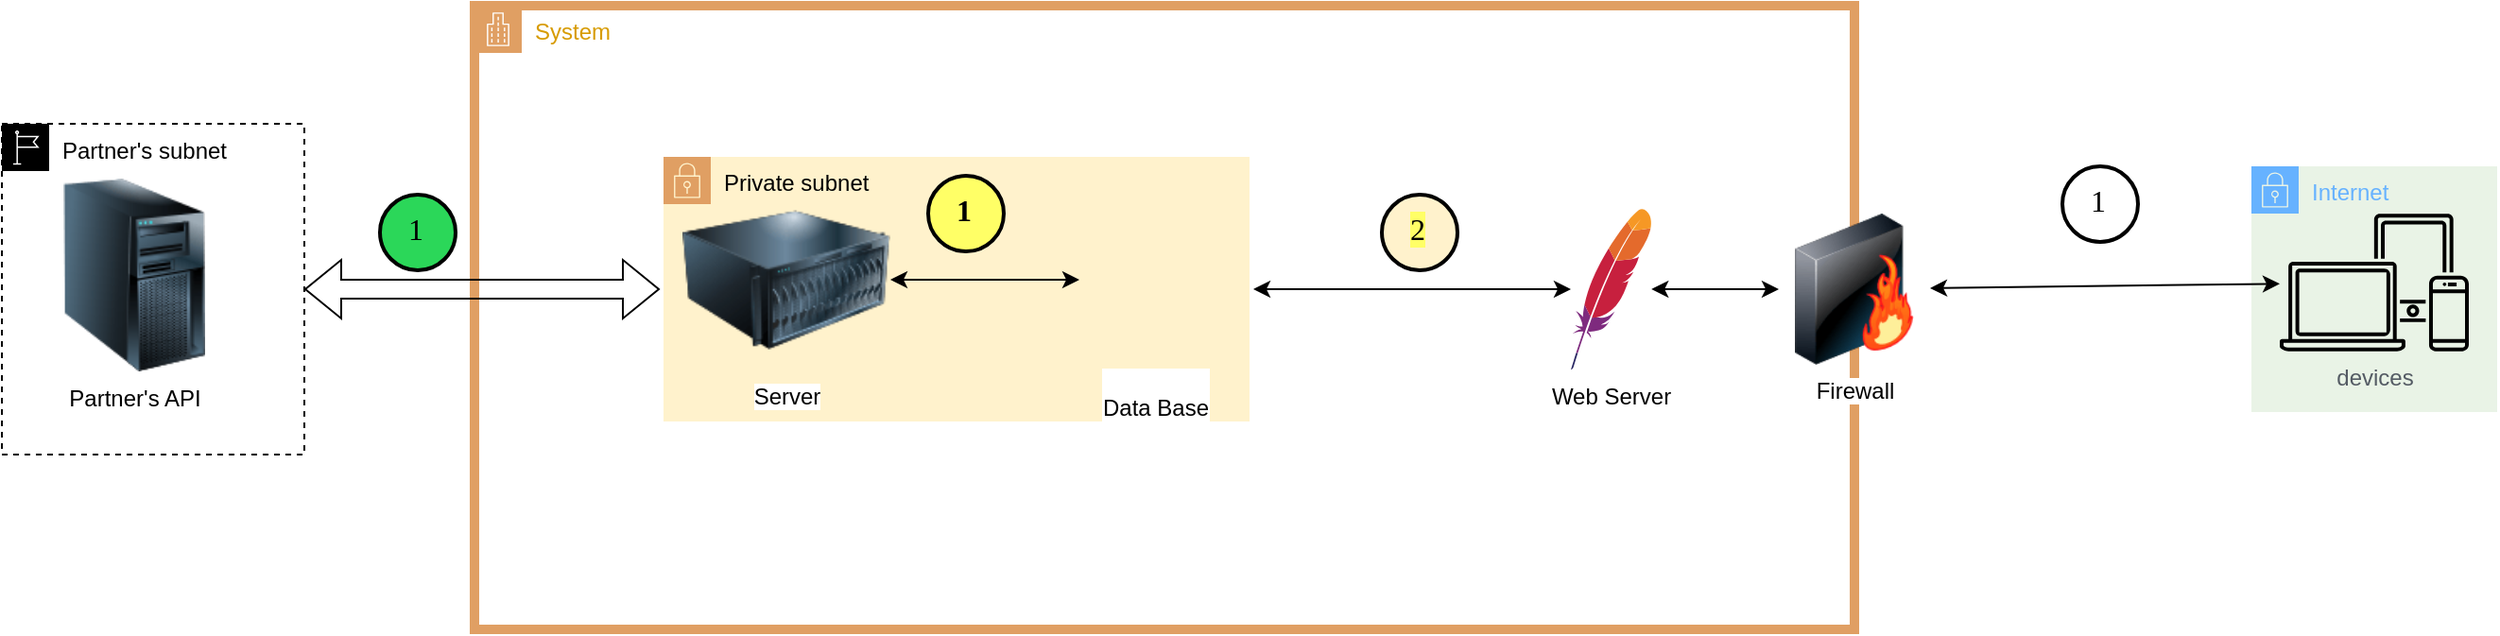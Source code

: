 <mxfile version="15.9.6" type="github">
  <diagram id="Ht1M8jgEwFfnCIfOTk4-" name="Page-1">
    <mxGraphModel dx="2062" dy="2751" grid="1" gridSize="10" guides="1" tooltips="1" connect="1" arrows="1" fold="1" page="1" pageScale="1" pageWidth="1169" pageHeight="827" math="0" shadow="0">
      <root>
        <mxCell id="0" />
        <mxCell id="1" parent="0" />
        <mxCell id="bbJUXdScnfACV2wAAi5e-44" value="Partner&#39;s subnet" style="points=[[0,0],[0.25,0],[0.5,0],[0.75,0],[1,0],[1,0.25],[1,0.5],[1,0.75],[1,1],[0.75,1],[0.5,1],[0.25,1],[0,1],[0,0.75],[0,0.5],[0,0.25]];outlineConnect=0;html=1;whiteSpace=wrap;fontSize=12;fontStyle=0;container=1;pointerEvents=0;collapsible=0;recursiveResize=0;shape=mxgraph.aws4.group;grIcon=mxgraph.aws4.group_region;verticalAlign=top;align=left;spacingLeft=30;dashed=1;" vertex="1" parent="1">
          <mxGeometry y="-1547.5" width="160" height="175" as="geometry" />
        </mxCell>
        <mxCell id="bbJUXdScnfACV2wAAi5e-56" value="Partner&#39;s API&lt;br&gt;" style="image;html=1;image=img/lib/clip_art/computers/Server_Tower_128x128.png;fillColor=#000000;gradientColor=none;" vertex="1" parent="bbJUXdScnfACV2wAAi5e-44">
          <mxGeometry y="29" width="140" height="102" as="geometry" />
        </mxCell>
        <mxCell id="bbJUXdScnfACV2wAAi5e-46" value="&lt;font color=&quot;#d79b00&quot;&gt;System&lt;/font&gt;" style="points=[[0,0],[0.25,0],[0.5,0],[0.75,0],[1,0],[1,0.25],[1,0.5],[1,0.75],[1,1],[0.75,1],[0.5,1],[0.25,1],[0,1],[0,0.75],[0,0.5],[0,0.25]];outlineConnect=0;html=1;whiteSpace=wrap;fontSize=12;fontStyle=0;container=1;pointerEvents=0;collapsible=0;recursiveResize=0;shape=mxgraph.aws4.group;grIcon=mxgraph.aws4.group_corporate_data_center;verticalAlign=top;align=left;spacingLeft=30;strokeWidth=5;strokeColor=#E09F63;" vertex="1" parent="1">
          <mxGeometry x="250" y="-1610" width="730" height="330" as="geometry" />
        </mxCell>
        <mxCell id="bbJUXdScnfACV2wAAi5e-9" value="Web Server" style="dashed=0;outlineConnect=0;html=1;align=center;labelPosition=center;verticalLabelPosition=bottom;verticalAlign=top;shape=mxgraph.weblogos.apache;fillColor=#000000;gradientColor=none;" vertex="1" parent="bbJUXdScnfACV2wAAi5e-46">
          <mxGeometry x="580" y="107.4" width="42.6" height="85.2" as="geometry" />
        </mxCell>
        <mxCell id="bbJUXdScnfACV2wAAi5e-14" value="" style="endArrow=classic;startArrow=classic;html=1;rounded=0;entryX=1;entryY=0.5;entryDx=0;entryDy=0;" edge="1" parent="bbJUXdScnfACV2wAAi5e-46" source="bbJUXdScnfACV2wAAi5e-9" target="bbJUXdScnfACV2wAAi5e-59">
          <mxGeometry width="50" height="50" relative="1" as="geometry">
            <mxPoint x="400" y="120" as="sourcePoint" />
            <mxPoint x="450" y="148" as="targetPoint" />
          </mxGeometry>
        </mxCell>
        <mxCell id="bbJUXdScnfACV2wAAi5e-59" value="Private subnet" style="points=[[0,0],[0.25,0],[0.5,0],[0.75,0],[1,0],[1,0.25],[1,0.5],[1,0.75],[1,1],[0.75,1],[0.5,1],[0.25,1],[0,1],[0,0.75],[0,0.5],[0,0.25]];outlineConnect=0;html=1;whiteSpace=wrap;fontSize=12;fontStyle=0;container=1;pointerEvents=0;collapsible=0;recursiveResize=0;shape=mxgraph.aws4.group;grIcon=mxgraph.aws4.group_security_group;grStroke=0;verticalAlign=top;align=left;spacingLeft=30;strokeWidth=6;perimeterSpacing=2;strokeColor=#E09F63;sketch=0;shadow=0;fillColor=#FFF2CC;" vertex="1" parent="bbJUXdScnfACV2wAAi5e-46">
          <mxGeometry x="100" y="80" width="310" height="140" as="geometry" />
        </mxCell>
        <mxCell id="bbJUXdScnfACV2wAAi5e-26" value="Server" style="image;html=1;image=img/lib/clip_art/computers/Server_128x128.png;fillColor=#000000;gradientColor=none;" vertex="1" parent="bbJUXdScnfACV2wAAi5e-59">
          <mxGeometry x="10" y="17.3" width="110" height="95.4" as="geometry" />
        </mxCell>
        <mxCell id="bbJUXdScnfACV2wAAi5e-41" value="&lt;br&gt;Data Base" style="shape=image;html=1;verticalAlign=top;verticalLabelPosition=bottom;labelBackgroundColor=#ffffff;imageAspect=0;aspect=fixed;image=https://cdn2.iconfinder.com/data/icons/font-awesome/1792/database-128.png;fillColor=#000000;gradientColor=none;" vertex="1" parent="bbJUXdScnfACV2wAAi5e-59">
          <mxGeometry x="220" y="25" width="80" height="80" as="geometry" />
        </mxCell>
        <mxCell id="bbJUXdScnfACV2wAAi5e-30" value="" style="endArrow=classic;startArrow=classic;html=1;rounded=0;" edge="1" parent="bbJUXdScnfACV2wAAi5e-59" source="bbJUXdScnfACV2wAAi5e-26" target="bbJUXdScnfACV2wAAi5e-41">
          <mxGeometry width="50" height="50" relative="1" as="geometry">
            <mxPoint x="300" y="-95.59" as="sourcePoint" />
            <mxPoint x="400" y="-95.899" as="targetPoint" />
          </mxGeometry>
        </mxCell>
        <mxCell id="bbJUXdScnfACV2wAAi5e-63" value="&lt;b&gt;&lt;font style=&quot;font-size: 16px ; background-color: rgb(255 , 255 , 102)&quot;&gt;1&lt;/font&gt;&lt;/b&gt;" style="ellipse;whiteSpace=wrap;html=1;aspect=fixed;strokeWidth=2;fontFamily=Tahoma;spacingBottom=4;spacingRight=2;strokeColor=#000000;fillColor=#FFFF66;gradientColor=none;" vertex="1" parent="bbJUXdScnfACV2wAAi5e-59">
          <mxGeometry x="140" y="10" width="40" height="40" as="geometry" />
        </mxCell>
        <mxCell id="bbJUXdScnfACV2wAAi5e-66" value="2" style="ellipse;whiteSpace=wrap;html=1;aspect=fixed;strokeWidth=2;fontFamily=Tahoma;spacingBottom=4;spacingRight=2;strokeColor=#000000;shadow=0;labelBackgroundColor=#FFFF66;sketch=0;fontSize=16;fillColor=#FFF2CC;gradientColor=none;" vertex="1" parent="bbJUXdScnfACV2wAAi5e-46">
          <mxGeometry x="480" y="100" width="40" height="40" as="geometry" />
        </mxCell>
        <mxCell id="bbJUXdScnfACV2wAAi5e-60" value="&lt;font color=&quot;#66b2ff&quot;&gt;Internet&lt;/font&gt;" style="points=[[0,0],[0.25,0],[0.5,0],[0.75,0],[1,0],[1,0.25],[1,0.5],[1,0.75],[1,1],[0.75,1],[0.5,1],[0.25,1],[0,1],[0,0.75],[0,0.5],[0,0.25]];outlineConnect=0;gradientColor=none;html=1;whiteSpace=wrap;fontSize=12;fontStyle=0;container=1;pointerEvents=0;collapsible=0;recursiveResize=0;shape=mxgraph.aws4.group;grIcon=mxgraph.aws4.group_security_group;grStroke=0;strokeColor=#66B2FF;fillColor=#E9F3E6;verticalAlign=top;align=left;spacingLeft=30;fontColor=#248814;dashed=0;" vertex="1" parent="1">
          <mxGeometry x="1190" y="-1525" width="130" height="130" as="geometry" />
        </mxCell>
        <mxCell id="bbJUXdScnfACV2wAAi5e-7" value="devices" style="sketch=0;outlineConnect=0;gradientColor=none;fontColor=#545B64;strokeColor=none;fillColor=#000000;dashed=0;verticalLabelPosition=bottom;verticalAlign=top;align=center;html=1;fontSize=12;fontStyle=0;aspect=fixed;shape=mxgraph.aws4.illustration_devices;pointerEvents=1" vertex="1" parent="bbJUXdScnfACV2wAAi5e-60">
          <mxGeometry x="15" y="25" width="100" height="73" as="geometry" />
        </mxCell>
        <mxCell id="bbJUXdScnfACV2wAAi5e-67" value="1" style="ellipse;whiteSpace=wrap;html=1;aspect=fixed;strokeWidth=2;fontFamily=Tahoma;spacingBottom=4;spacingRight=2;shadow=0;labelBackgroundColor=#FFFFFF;sketch=0;fontSize=16;" vertex="1" parent="1">
          <mxGeometry x="1090" y="-1525" width="40" height="40" as="geometry" />
        </mxCell>
        <mxCell id="bbJUXdScnfACV2wAAi5e-71" value="1" style="ellipse;whiteSpace=wrap;html=1;aspect=fixed;strokeWidth=2;fontFamily=Tahoma;spacingBottom=4;spacingRight=2;shadow=0;labelBackgroundColor=#2BD759;sketch=0;fontSize=16;fontColor=#000000;strokeColor=#000000;fillColor=#2BD759;" vertex="1" parent="1">
          <mxGeometry x="200" y="-1510" width="40" height="40" as="geometry" />
        </mxCell>
        <mxCell id="bbJUXdScnfACV2wAAi5e-35" value="Firewall&lt;br&gt;" style="image;html=1;image=img/lib/clip_art/networking/Firewall-page1_128x128.png;fillColor=#000000;gradientColor=none;" vertex="1" parent="1">
          <mxGeometry x="940" y="-1500" width="80" height="80" as="geometry" />
        </mxCell>
        <mxCell id="bbJUXdScnfACV2wAAi5e-57" value="" style="shape=flexArrow;endArrow=classic;startArrow=classic;html=1;rounded=0;exitX=1;exitY=0.5;exitDx=0;exitDy=0;entryX=0;entryY=0.5;entryDx=0;entryDy=0;" edge="1" parent="1" source="bbJUXdScnfACV2wAAi5e-44" target="bbJUXdScnfACV2wAAi5e-59">
          <mxGeometry width="100" height="100" relative="1" as="geometry">
            <mxPoint x="250" y="-1340" as="sourcePoint" />
            <mxPoint x="350" y="-1440" as="targetPoint" />
          </mxGeometry>
        </mxCell>
        <mxCell id="bbJUXdScnfACV2wAAi5e-74" value="" style="endArrow=classic;startArrow=classic;html=1;rounded=0;fontSize=16;fontColor=#66B2FF;" edge="1" parent="1" source="bbJUXdScnfACV2wAAi5e-35" target="bbJUXdScnfACV2wAAi5e-7">
          <mxGeometry width="50" height="50" relative="1" as="geometry">
            <mxPoint x="1060" y="-1420" as="sourcePoint" />
            <mxPoint x="1110" y="-1470" as="targetPoint" />
          </mxGeometry>
        </mxCell>
        <mxCell id="bbJUXdScnfACV2wAAi5e-75" value="" style="endArrow=classic;startArrow=classic;html=1;rounded=0;fontSize=16;fontColor=#66B2FF;" edge="1" parent="1" source="bbJUXdScnfACV2wAAi5e-9" target="bbJUXdScnfACV2wAAi5e-35">
          <mxGeometry width="50" height="50" relative="1" as="geometry">
            <mxPoint x="890" y="-1420" as="sourcePoint" />
            <mxPoint x="940" y="-1470" as="targetPoint" />
          </mxGeometry>
        </mxCell>
      </root>
    </mxGraphModel>
  </diagram>
</mxfile>
